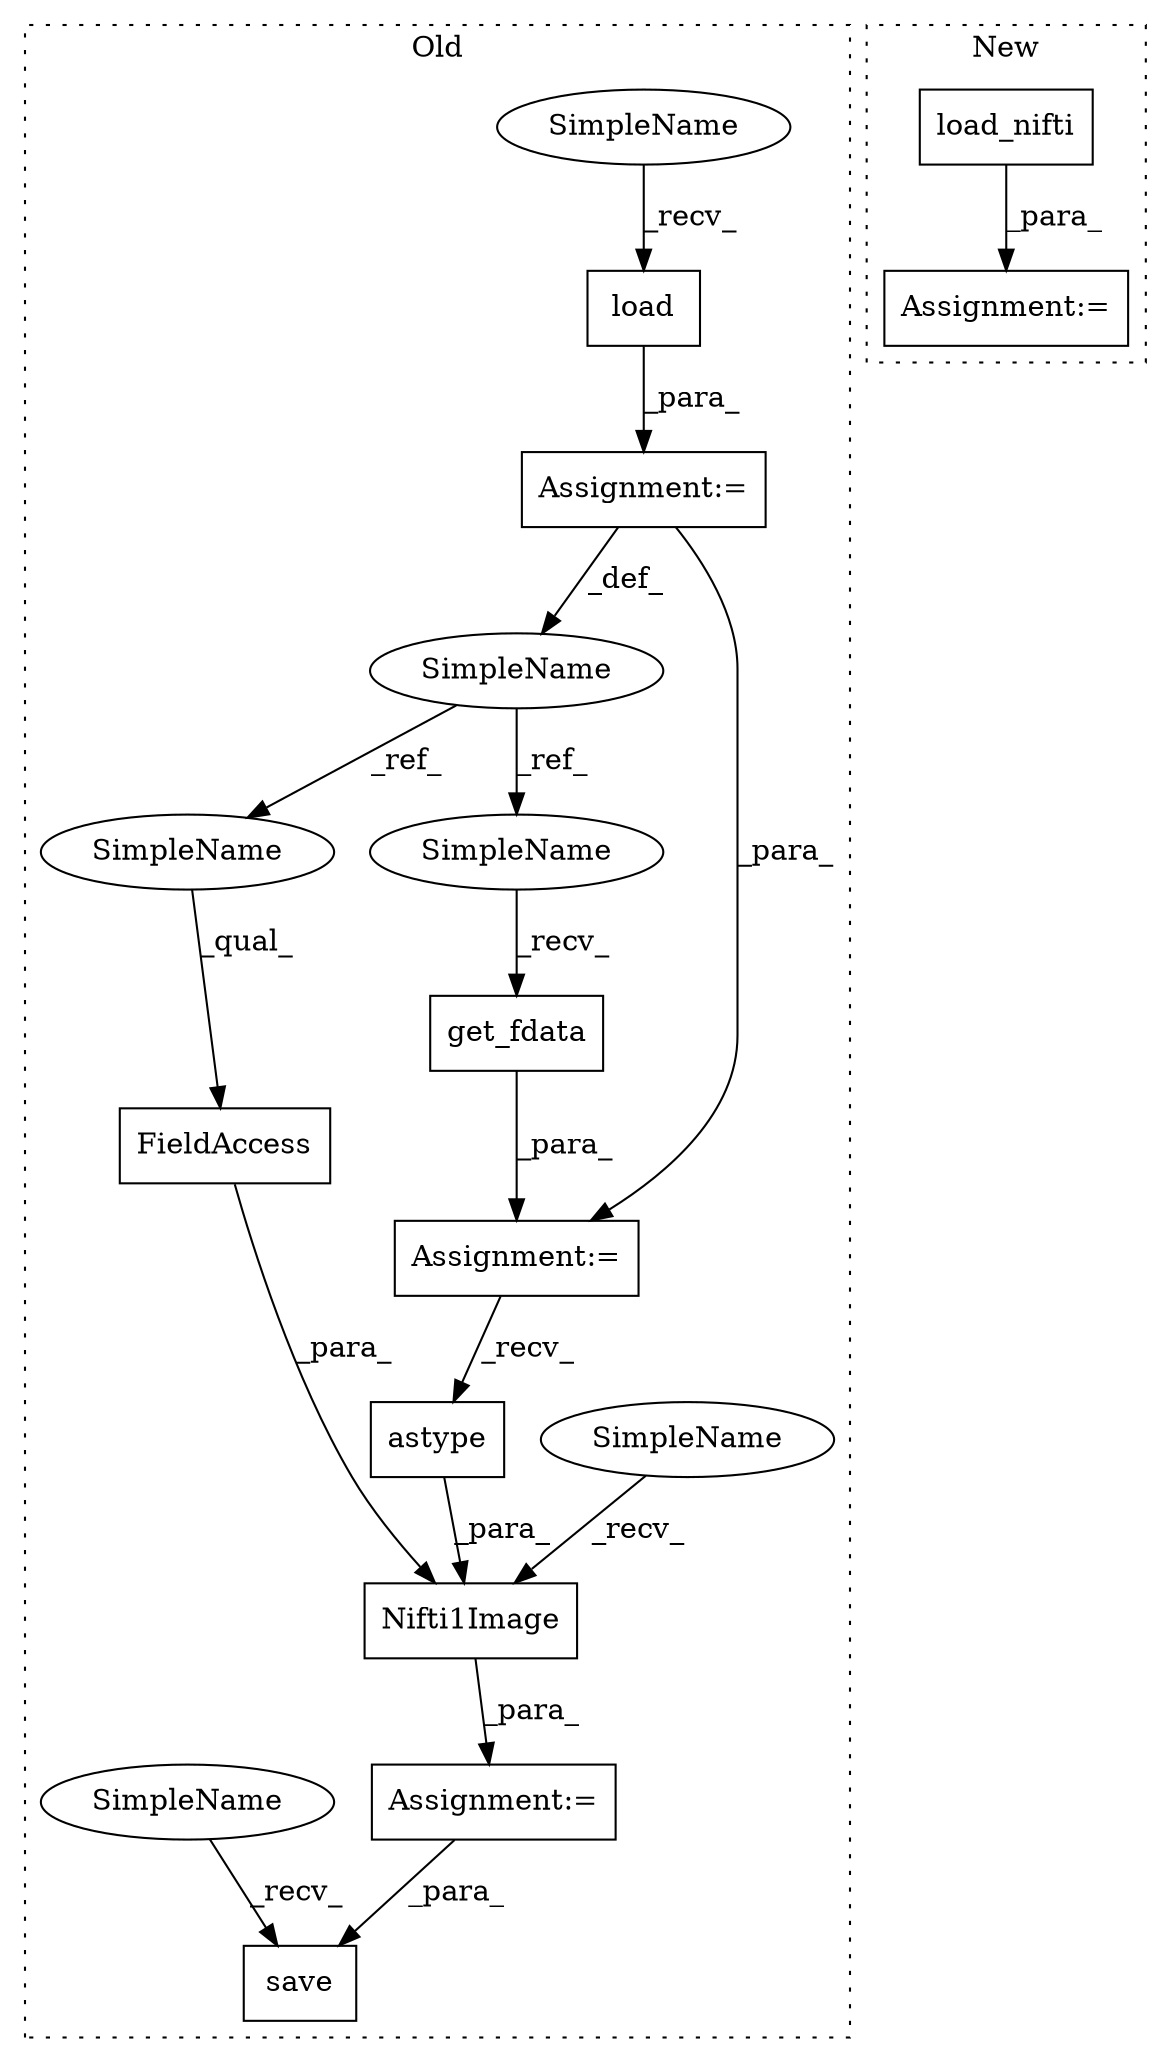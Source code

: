 digraph G {
subgraph cluster0 {
1 [label="load" a="32" s="4819,4833" l="5,1" shape="box"];
3 [label="Assignment:=" a="7" s="5018" l="1" shape="box"];
5 [label="Assignment:=" a="7" s="4810" l="1" shape="box"];
6 [label="get_fdata" a="32" s="4857" l="11" shape="box"];
7 [label="Nifti1Image" a="32" s="5027,5078" l="12,1" shape="box"];
8 [label="SimpleName" a="42" s="4803" l="7" shape="ellipse"];
9 [label="FieldAccess" a="22" s="5064" l="14" shape="box"];
10 [label="save" a="32" s="5144,5167" l="5,1" shape="box"];
11 [label="Assignment:=" a="7" s="4848" l="1" shape="box"];
12 [label="astype" a="32" s="5044,5062" l="7,1" shape="box"];
13 [label="SimpleName" a="42" s="5064" l="7" shape="ellipse"];
14 [label="SimpleName" a="42" s="4849" l="7" shape="ellipse"];
15 [label="SimpleName" a="42" s="5019" l="7" shape="ellipse"];
16 [label="SimpleName" a="42" s="4811" l="7" shape="ellipse"];
17 [label="SimpleName" a="42" s="5136" l="7" shape="ellipse"];
label = "Old";
style="dotted";
}
subgraph cluster1 {
2 [label="load_nifti" a="32" s="4795,4815" l="11,1" shape="box"];
4 [label="Assignment:=" a="7" s="4793" l="2" shape="box"];
label = "New";
style="dotted";
}
1 -> 5 [label="_para_"];
2 -> 4 [label="_para_"];
3 -> 10 [label="_para_"];
5 -> 8 [label="_def_"];
5 -> 11 [label="_para_"];
6 -> 11 [label="_para_"];
7 -> 3 [label="_para_"];
8 -> 13 [label="_ref_"];
8 -> 14 [label="_ref_"];
9 -> 7 [label="_para_"];
11 -> 12 [label="_recv_"];
12 -> 7 [label="_para_"];
13 -> 9 [label="_qual_"];
14 -> 6 [label="_recv_"];
15 -> 7 [label="_recv_"];
16 -> 1 [label="_recv_"];
17 -> 10 [label="_recv_"];
}